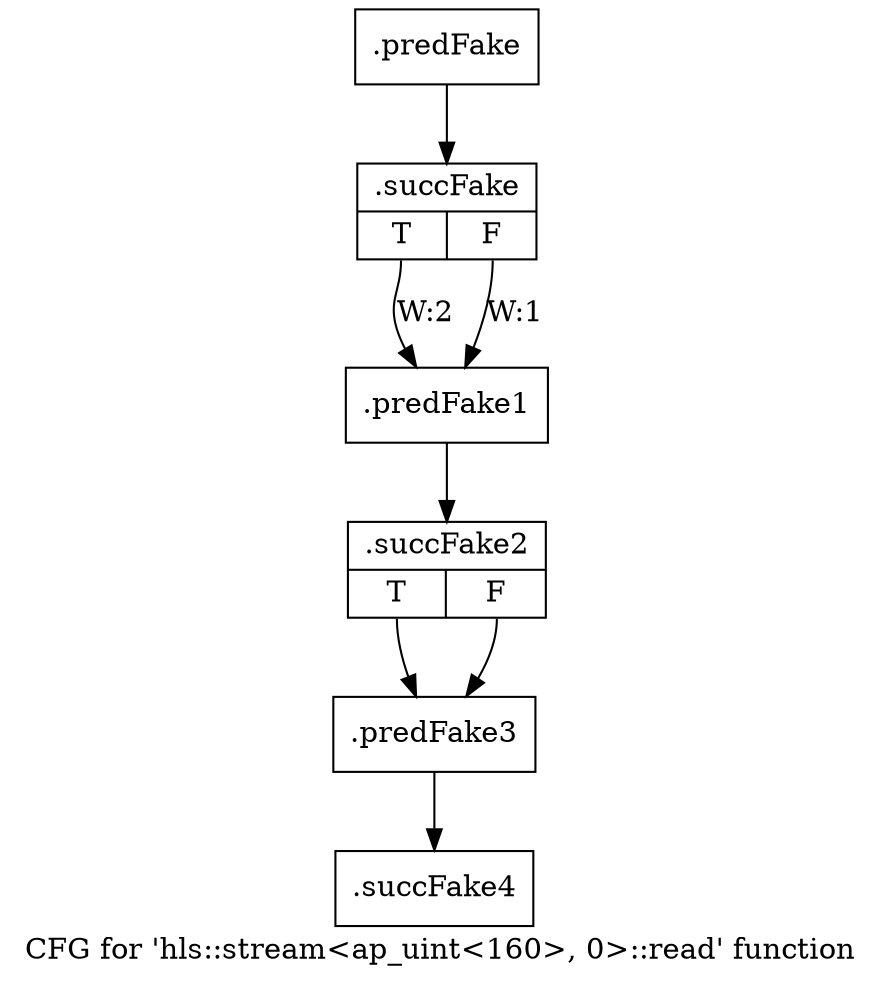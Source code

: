 digraph "CFG for 'hls::stream\<ap_uint\<160\>, 0\>::read' function" {
	label="CFG for 'hls::stream\<ap_uint\<160\>, 0\>::read' function";

	Node0x58b58e0 [shape=record,filename="",linenumber="",label="{.predFake}"];
	Node0x58b58e0 -> Node0x5094ea0[ callList="" memoryops="" filename="/mnt/xilinx/Vitis_HLS/2021.2/include/hls_stream_thread_unsafe.h" execusionnum="1"];
	Node0x5094ea0 [shape=record,filename="/mnt/xilinx/Vitis_HLS/2021.2/include/hls_stream_thread_unsafe.h",linenumber="370",label="{.succFake|{<s0>T|<s1>F}}"];
	Node0x5094ea0:s0 -> Node0x58b6020[label="W:2"];
	Node0x5094ea0:s1 -> Node0x58b6020[label="W:1" callList="" memoryops="" filename="/mnt/xilinx/Vitis_HLS/2021.2/include/hls_stream_thread_unsafe.h" execusionnum="0"];
	Node0x58b6020 [shape=record,filename="/mnt/xilinx/Vitis_HLS/2021.2/include/hls_stream_thread_unsafe.h",linenumber="372",label="{.predFake1}"];
	Node0x58b6020 -> Node0x5095000[ callList="" memoryops="" filename="/mnt/xilinx/Vitis_HLS/2021.2/include/hls_stream_thread_unsafe.h" execusionnum="1"];
	Node0x5095000 [shape=record,filename="/mnt/xilinx/Vitis_HLS/2021.2/include/hls_stream_thread_unsafe.h",linenumber="373",label="{.succFake2|{<s0>T|<s1>F}}"];
	Node0x5095000:s0 -> Node0x58b60c0;
	Node0x5095000:s1 -> Node0x58b60c0[ callList="" memoryops="" filename="/mnt/xilinx/Vitis_HLS/2021.2/include/hls_stream_thread_unsafe.h" execusionnum="1"];
	Node0x58b60c0 [shape=record,filename="/mnt/xilinx/Vitis_HLS/2021.2/include/hls_stream_thread_unsafe.h",linenumber="373",label="{.predFake3}"];
	Node0x58b60c0 -> Node0x5095160[ callList="" memoryops="" filename="/mnt/xilinx/Vitis_HLS/2021.2/include/hls_stream_thread_unsafe.h" execusionnum="0"];
	Node0x5095160 [shape=record,filename="/mnt/xilinx/Vitis_HLS/2021.2/include/hls_stream_thread_unsafe.h",linenumber="373",label="{.succFake4}"];
}

